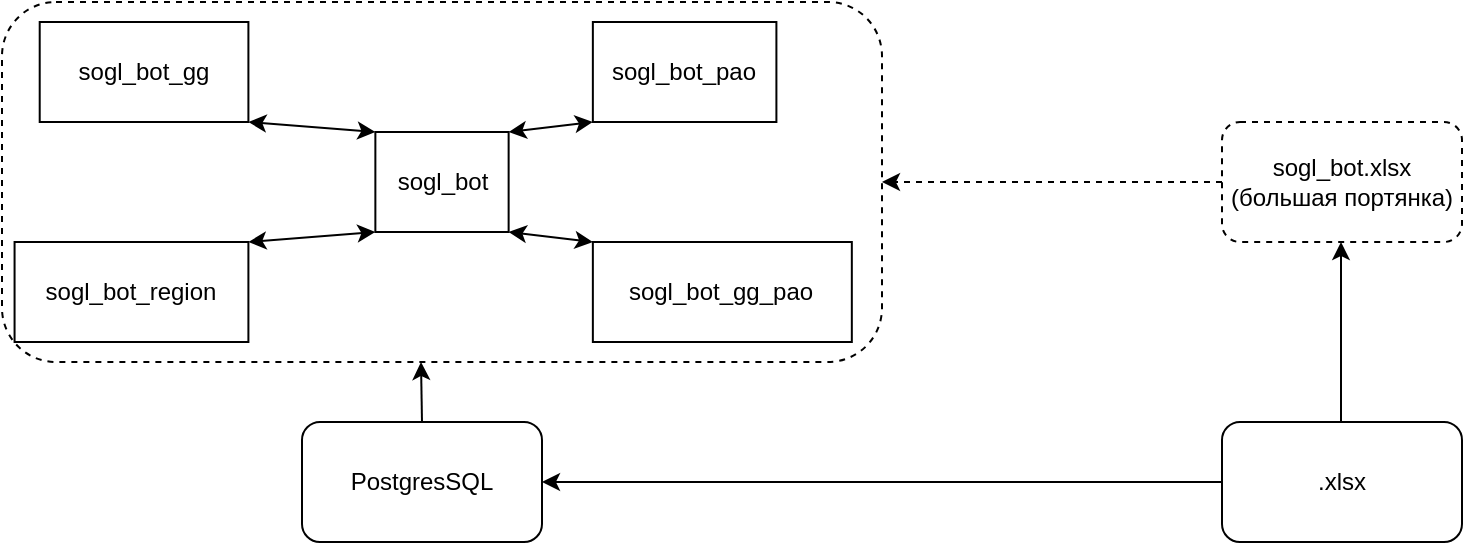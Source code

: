 <mxfile version="26.0.11">
  <diagram name="Page-1" id="p52Unn41ZboE1YfwAqOM">
    <mxGraphModel dx="1405" dy="971" grid="1" gridSize="10" guides="1" tooltips="1" connect="1" arrows="1" fold="1" page="1" pageScale="1" pageWidth="850" pageHeight="1100" math="0" shadow="0">
      <root>
        <mxCell id="0" />
        <mxCell id="1" parent="0" />
        <mxCell id="RQ8fT7f2-0BXtNuAZ2bp-3" value="" style="edgeStyle=orthogonalEdgeStyle;rounded=0;orthogonalLoop=1;jettySize=auto;html=1;" edge="1" parent="1" source="RQ8fT7f2-0BXtNuAZ2bp-1" target="RQ8fT7f2-0BXtNuAZ2bp-2">
          <mxGeometry relative="1" as="geometry" />
        </mxCell>
        <mxCell id="RQ8fT7f2-0BXtNuAZ2bp-1" value=".xlsx" style="rounded=1;whiteSpace=wrap;html=1;" vertex="1" parent="1">
          <mxGeometry x="680" y="280" width="120" height="60" as="geometry" />
        </mxCell>
        <mxCell id="RQ8fT7f2-0BXtNuAZ2bp-2" value="PostgresSQL" style="rounded=1;whiteSpace=wrap;html=1;" vertex="1" parent="1">
          <mxGeometry x="220" y="280" width="120" height="60" as="geometry" />
        </mxCell>
        <mxCell id="RQ8fT7f2-0BXtNuAZ2bp-6" value="sogl_bot.xlsx&lt;div&gt;(большая портянка)&lt;/div&gt;" style="rounded=1;whiteSpace=wrap;html=1;dashed=1;" vertex="1" parent="1">
          <mxGeometry x="680" y="130" width="120" height="60" as="geometry" />
        </mxCell>
        <mxCell id="RQ8fT7f2-0BXtNuAZ2bp-7" value="" style="endArrow=classic;html=1;rounded=0;exitX=0.5;exitY=0;exitDx=0;exitDy=0;" edge="1" parent="1">
          <mxGeometry width="50" height="50" relative="1" as="geometry">
            <mxPoint x="739.5" y="280" as="sourcePoint" />
            <mxPoint x="739.5" y="190" as="targetPoint" />
          </mxGeometry>
        </mxCell>
        <mxCell id="RQ8fT7f2-0BXtNuAZ2bp-20" value="" style="group;dashed=1;" vertex="1" connectable="0" parent="1">
          <mxGeometry x="70" y="70" width="440" height="180" as="geometry" />
        </mxCell>
        <mxCell id="RQ8fT7f2-0BXtNuAZ2bp-8" value="" style="rounded=1;whiteSpace=wrap;html=1;movable=1;resizable=1;rotatable=1;deletable=1;editable=1;locked=0;connectable=1;dashed=1;" vertex="1" parent="RQ8fT7f2-0BXtNuAZ2bp-20">
          <mxGeometry width="440" height="180" as="geometry" />
        </mxCell>
        <mxCell id="RQ8fT7f2-0BXtNuAZ2bp-10" value="sogl_bot_gg" style="rounded=0;whiteSpace=wrap;html=1;movable=1;resizable=1;rotatable=1;deletable=1;editable=1;locked=0;connectable=1;" vertex="1" parent="RQ8fT7f2-0BXtNuAZ2bp-20">
          <mxGeometry x="18.857" y="10" width="104.343" height="50" as="geometry" />
        </mxCell>
        <mxCell id="RQ8fT7f2-0BXtNuAZ2bp-11" value="sogl_bot_pao" style="rounded=0;whiteSpace=wrap;html=1;movable=1;resizable=1;rotatable=1;deletable=1;editable=1;locked=0;connectable=1;" vertex="1" parent="RQ8fT7f2-0BXtNuAZ2bp-20">
          <mxGeometry x="295.429" y="10" width="91.771" height="50" as="geometry" />
        </mxCell>
        <mxCell id="RQ8fT7f2-0BXtNuAZ2bp-12" value="sogl_bot_gg_pao" style="rounded=0;whiteSpace=wrap;html=1;movable=1;resizable=1;rotatable=1;deletable=1;editable=1;locked=0;connectable=1;" vertex="1" parent="RQ8fT7f2-0BXtNuAZ2bp-20">
          <mxGeometry x="295.429" y="120" width="129.486" height="50" as="geometry" />
        </mxCell>
        <mxCell id="RQ8fT7f2-0BXtNuAZ2bp-13" value="sogl_bot_region" style="rounded=0;whiteSpace=wrap;html=1;movable=1;resizable=1;rotatable=1;deletable=1;editable=1;locked=0;connectable=1;" vertex="1" parent="RQ8fT7f2-0BXtNuAZ2bp-20">
          <mxGeometry x="6.286" y="120" width="116.914" height="50" as="geometry" />
        </mxCell>
        <mxCell id="RQ8fT7f2-0BXtNuAZ2bp-14" value="sogl_bot" style="rounded=0;whiteSpace=wrap;html=1;movable=1;resizable=1;rotatable=1;deletable=1;editable=1;locked=0;connectable=1;" vertex="1" parent="RQ8fT7f2-0BXtNuAZ2bp-20">
          <mxGeometry x="186.686" y="65" width="66.629" height="50" as="geometry" />
        </mxCell>
        <mxCell id="RQ8fT7f2-0BXtNuAZ2bp-16" value="" style="endArrow=classic;startArrow=classic;html=1;rounded=0;exitX=0;exitY=0;exitDx=0;exitDy=0;movable=1;resizable=1;rotatable=1;deletable=1;editable=1;locked=0;connectable=1;" edge="1" parent="RQ8fT7f2-0BXtNuAZ2bp-20" source="RQ8fT7f2-0BXtNuAZ2bp-14">
          <mxGeometry width="50" height="50" relative="1" as="geometry">
            <mxPoint x="60.343" y="110" as="sourcePoint" />
            <mxPoint x="123.2" y="60" as="targetPoint" />
          </mxGeometry>
        </mxCell>
        <mxCell id="RQ8fT7f2-0BXtNuAZ2bp-17" value="" style="endArrow=classic;startArrow=classic;html=1;rounded=0;exitX=0;exitY=1;exitDx=0;exitDy=0;movable=1;resizable=1;rotatable=1;deletable=1;editable=1;locked=0;connectable=1;" edge="1" parent="RQ8fT7f2-0BXtNuAZ2bp-20" source="RQ8fT7f2-0BXtNuAZ2bp-11">
          <mxGeometry width="50" height="50" relative="1" as="geometry">
            <mxPoint x="317.429" y="70" as="sourcePoint" />
            <mxPoint x="253.314" y="65" as="targetPoint" />
          </mxGeometry>
        </mxCell>
        <mxCell id="RQ8fT7f2-0BXtNuAZ2bp-18" value="" style="endArrow=classic;startArrow=classic;html=1;rounded=0;exitX=0;exitY=0;exitDx=0;exitDy=0;movable=1;resizable=1;rotatable=1;deletable=1;editable=1;locked=0;connectable=1;" edge="1" parent="RQ8fT7f2-0BXtNuAZ2bp-20" source="RQ8fT7f2-0BXtNuAZ2bp-12">
          <mxGeometry width="50" height="50" relative="1" as="geometry">
            <mxPoint x="320.571" y="110" as="sourcePoint" />
            <mxPoint x="253.314" y="115" as="targetPoint" />
          </mxGeometry>
        </mxCell>
        <mxCell id="RQ8fT7f2-0BXtNuAZ2bp-19" value="" style="endArrow=classic;startArrow=classic;html=1;rounded=0;exitX=0;exitY=1;exitDx=0;exitDy=0;movable=1;resizable=1;rotatable=1;deletable=1;editable=1;locked=0;connectable=1;" edge="1" parent="RQ8fT7f2-0BXtNuAZ2bp-20" source="RQ8fT7f2-0BXtNuAZ2bp-14">
          <mxGeometry width="50" height="50" relative="1" as="geometry">
            <mxPoint x="190.457" y="125" as="sourcePoint" />
            <mxPoint x="123.2" y="120" as="targetPoint" />
          </mxGeometry>
        </mxCell>
        <mxCell id="RQ8fT7f2-0BXtNuAZ2bp-21" value="" style="endArrow=classic;html=1;rounded=0;exitX=0;exitY=0.5;exitDx=0;exitDy=0;entryX=1;entryY=0.5;entryDx=0;entryDy=0;dashed=1;" edge="1" parent="1" source="RQ8fT7f2-0BXtNuAZ2bp-6" target="RQ8fT7f2-0BXtNuAZ2bp-8">
          <mxGeometry width="50" height="50" relative="1" as="geometry">
            <mxPoint x="390" y="400" as="sourcePoint" />
            <mxPoint x="440" y="350" as="targetPoint" />
          </mxGeometry>
        </mxCell>
        <mxCell id="RQ8fT7f2-0BXtNuAZ2bp-23" value="" style="endArrow=classic;html=1;rounded=0;" edge="1" parent="1">
          <mxGeometry width="50" height="50" relative="1" as="geometry">
            <mxPoint x="280" y="280" as="sourcePoint" />
            <mxPoint x="279.5" y="250" as="targetPoint" />
          </mxGeometry>
        </mxCell>
      </root>
    </mxGraphModel>
  </diagram>
</mxfile>
